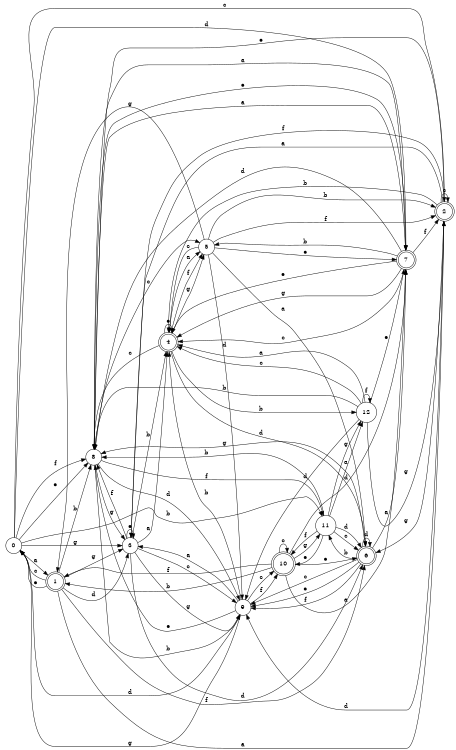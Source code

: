digraph n11_7 {
__start0 [label="" shape="none"];

rankdir=LR;
size="8,5";

s0 [style="filled", color="black", fillcolor="white" shape="circle", label="0"];
s1 [style="rounded,filled", color="black", fillcolor="white" shape="doublecircle", label="1"];
s2 [style="rounded,filled", color="black", fillcolor="white" shape="doublecircle", label="2"];
s3 [style="filled", color="black", fillcolor="white" shape="circle", label="3"];
s4 [style="rounded,filled", color="black", fillcolor="white" shape="doublecircle", label="4"];
s5 [style="filled", color="black", fillcolor="white" shape="circle", label="5"];
s6 [style="rounded,filled", color="black", fillcolor="white" shape="doublecircle", label="6"];
s7 [style="rounded,filled", color="black", fillcolor="white" shape="doublecircle", label="7"];
s8 [style="filled", color="black", fillcolor="white" shape="circle", label="8"];
s9 [style="filled", color="black", fillcolor="white" shape="circle", label="9"];
s10 [style="rounded,filled", color="black", fillcolor="white" shape="doublecircle", label="10"];
s11 [style="filled", color="black", fillcolor="white" shape="circle", label="11"];
s12 [style="filled", color="black", fillcolor="white" shape="circle", label="12"];
s0 -> s1 [label="a"];
s0 -> s11 [label="b"];
s0 -> s2 [label="c"];
s0 -> s7 [label="d"];
s0 -> s8 [label="e"];
s0 -> s8 [label="f"];
s0 -> s3 [label="g"];
s1 -> s2 [label="a"];
s1 -> s8 [label="b"];
s1 -> s0 [label="c"];
s1 -> s3 [label="d"];
s1 -> s0 [label="e"];
s1 -> s6 [label="f"];
s1 -> s3 [label="g"];
s2 -> s3 [label="a"];
s2 -> s4 [label="b"];
s2 -> s2 [label="c"];
s2 -> s9 [label="d"];
s2 -> s8 [label="e"];
s2 -> s3 [label="f"];
s2 -> s6 [label="g"];
s3 -> s4 [label="a"];
s3 -> s4 [label="b"];
s3 -> s9 [label="c"];
s3 -> s6 [label="d"];
s3 -> s3 [label="e"];
s3 -> s8 [label="f"];
s3 -> s9 [label="g"];
s4 -> s5 [label="a"];
s4 -> s12 [label="b"];
s4 -> s8 [label="c"];
s4 -> s6 [label="d"];
s4 -> s4 [label="e"];
s4 -> s5 [label="f"];
s4 -> s5 [label="g"];
s5 -> s6 [label="a"];
s5 -> s2 [label="b"];
s5 -> s4 [label="c"];
s5 -> s9 [label="d"];
s5 -> s7 [label="e"];
s5 -> s2 [label="f"];
s5 -> s1 [label="g"];
s6 -> s7 [label="a"];
s6 -> s11 [label="b"];
s6 -> s9 [label="c"];
s6 -> s6 [label="d"];
s6 -> s9 [label="e"];
s6 -> s9 [label="f"];
s6 -> s8 [label="g"];
s7 -> s8 [label="a"];
s7 -> s5 [label="b"];
s7 -> s4 [label="c"];
s7 -> s8 [label="d"];
s7 -> s4 [label="e"];
s7 -> s2 [label="f"];
s7 -> s4 [label="g"];
s8 -> s7 [label="a"];
s8 -> s9 [label="b"];
s8 -> s5 [label="c"];
s8 -> s9 [label="d"];
s8 -> s7 [label="e"];
s8 -> s11 [label="f"];
s8 -> s3 [label="g"];
s9 -> s3 [label="a"];
s9 -> s4 [label="b"];
s9 -> s10 [label="c"];
s9 -> s0 [label="d"];
s9 -> s8 [label="e"];
s9 -> s10 [label="f"];
s9 -> s0 [label="g"];
s10 -> s7 [label="a"];
s10 -> s1 [label="b"];
s10 -> s10 [label="c"];
s10 -> s7 [label="d"];
s10 -> s6 [label="e"];
s10 -> s1 [label="f"];
s10 -> s11 [label="g"];
s11 -> s12 [label="a"];
s11 -> s8 [label="b"];
s11 -> s6 [label="c"];
s11 -> s6 [label="d"];
s11 -> s10 [label="e"];
s11 -> s10 [label="f"];
s11 -> s12 [label="g"];
s12 -> s4 [label="a"];
s12 -> s8 [label="b"];
s12 -> s4 [label="c"];
s12 -> s9 [label="d"];
s12 -> s7 [label="e"];
s12 -> s12 [label="f"];
s12 -> s2 [label="g"];

}